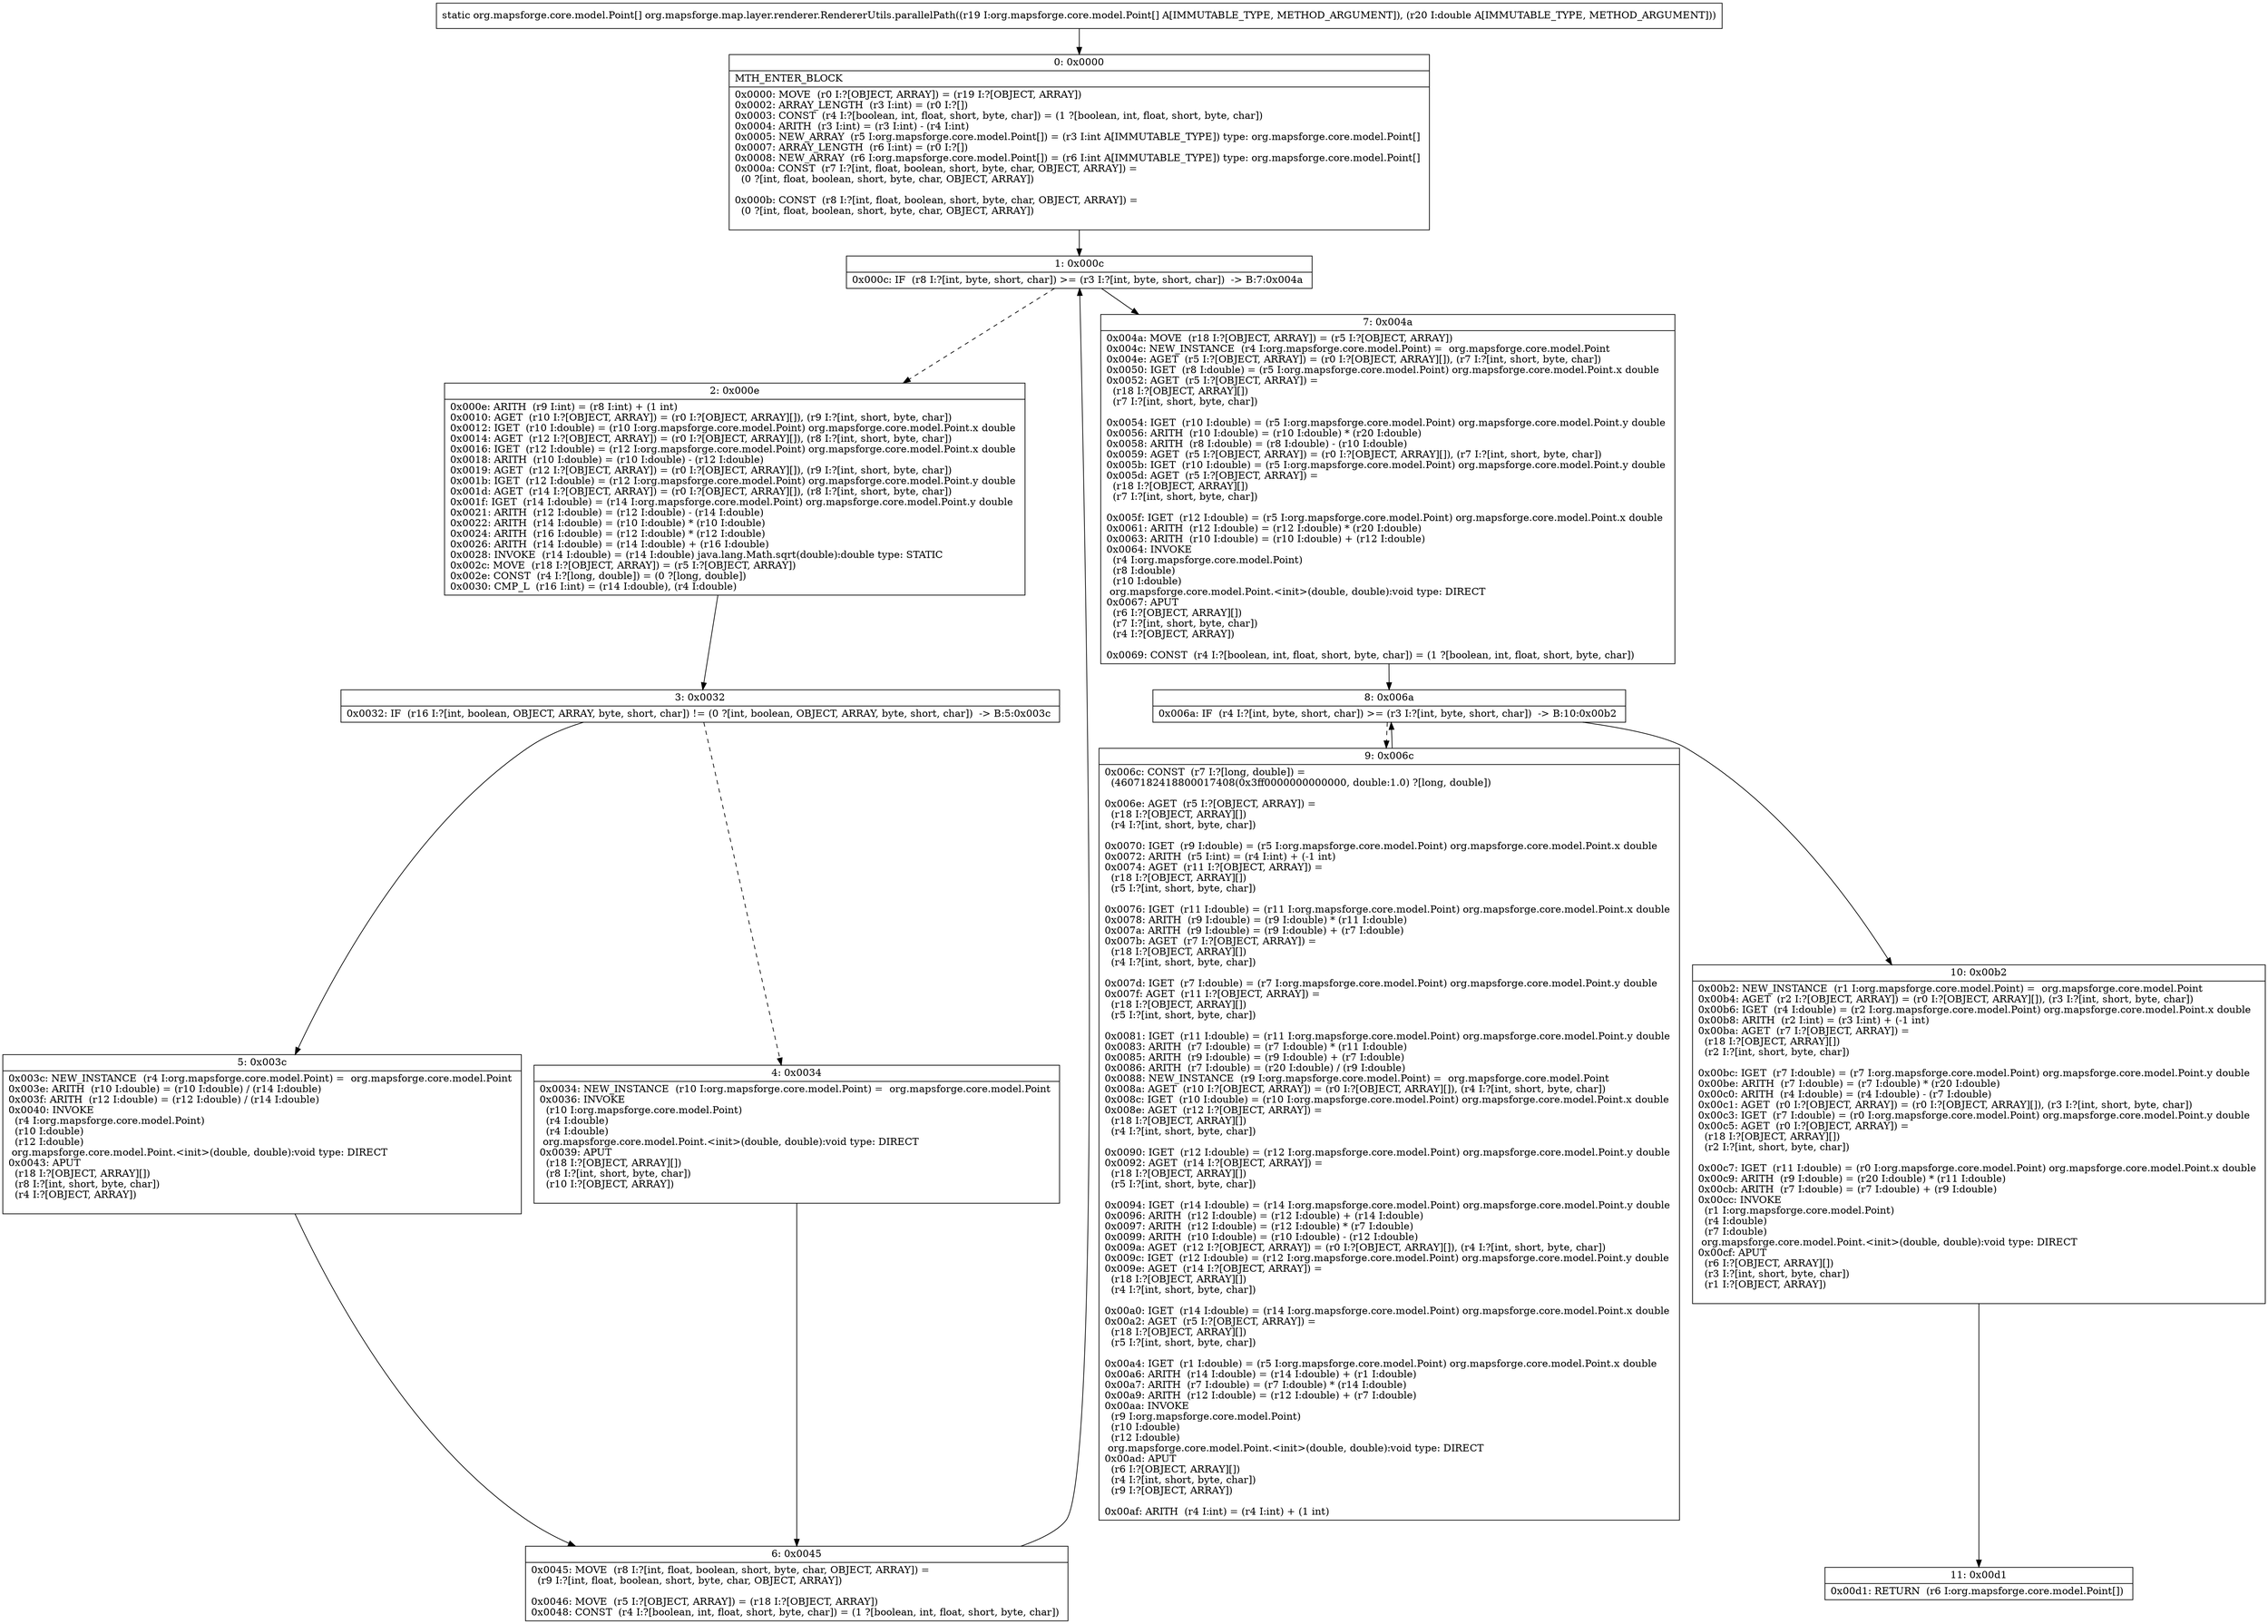 digraph "CFG fororg.mapsforge.map.layer.renderer.RendererUtils.parallelPath([Lorg\/mapsforge\/core\/model\/Point;D)[Lorg\/mapsforge\/core\/model\/Point;" {
Node_0 [shape=record,label="{0\:\ 0x0000|MTH_ENTER_BLOCK\l|0x0000: MOVE  (r0 I:?[OBJECT, ARRAY]) = (r19 I:?[OBJECT, ARRAY]) \l0x0002: ARRAY_LENGTH  (r3 I:int) = (r0 I:?[]) \l0x0003: CONST  (r4 I:?[boolean, int, float, short, byte, char]) = (1 ?[boolean, int, float, short, byte, char]) \l0x0004: ARITH  (r3 I:int) = (r3 I:int) \- (r4 I:int) \l0x0005: NEW_ARRAY  (r5 I:org.mapsforge.core.model.Point[]) = (r3 I:int A[IMMUTABLE_TYPE]) type: org.mapsforge.core.model.Point[] \l0x0007: ARRAY_LENGTH  (r6 I:int) = (r0 I:?[]) \l0x0008: NEW_ARRAY  (r6 I:org.mapsforge.core.model.Point[]) = (r6 I:int A[IMMUTABLE_TYPE]) type: org.mapsforge.core.model.Point[] \l0x000a: CONST  (r7 I:?[int, float, boolean, short, byte, char, OBJECT, ARRAY]) = \l  (0 ?[int, float, boolean, short, byte, char, OBJECT, ARRAY])\l \l0x000b: CONST  (r8 I:?[int, float, boolean, short, byte, char, OBJECT, ARRAY]) = \l  (0 ?[int, float, boolean, short, byte, char, OBJECT, ARRAY])\l \l}"];
Node_1 [shape=record,label="{1\:\ 0x000c|0x000c: IF  (r8 I:?[int, byte, short, char]) \>= (r3 I:?[int, byte, short, char])  \-\> B:7:0x004a \l}"];
Node_2 [shape=record,label="{2\:\ 0x000e|0x000e: ARITH  (r9 I:int) = (r8 I:int) + (1 int) \l0x0010: AGET  (r10 I:?[OBJECT, ARRAY]) = (r0 I:?[OBJECT, ARRAY][]), (r9 I:?[int, short, byte, char]) \l0x0012: IGET  (r10 I:double) = (r10 I:org.mapsforge.core.model.Point) org.mapsforge.core.model.Point.x double \l0x0014: AGET  (r12 I:?[OBJECT, ARRAY]) = (r0 I:?[OBJECT, ARRAY][]), (r8 I:?[int, short, byte, char]) \l0x0016: IGET  (r12 I:double) = (r12 I:org.mapsforge.core.model.Point) org.mapsforge.core.model.Point.x double \l0x0018: ARITH  (r10 I:double) = (r10 I:double) \- (r12 I:double) \l0x0019: AGET  (r12 I:?[OBJECT, ARRAY]) = (r0 I:?[OBJECT, ARRAY][]), (r9 I:?[int, short, byte, char]) \l0x001b: IGET  (r12 I:double) = (r12 I:org.mapsforge.core.model.Point) org.mapsforge.core.model.Point.y double \l0x001d: AGET  (r14 I:?[OBJECT, ARRAY]) = (r0 I:?[OBJECT, ARRAY][]), (r8 I:?[int, short, byte, char]) \l0x001f: IGET  (r14 I:double) = (r14 I:org.mapsforge.core.model.Point) org.mapsforge.core.model.Point.y double \l0x0021: ARITH  (r12 I:double) = (r12 I:double) \- (r14 I:double) \l0x0022: ARITH  (r14 I:double) = (r10 I:double) * (r10 I:double) \l0x0024: ARITH  (r16 I:double) = (r12 I:double) * (r12 I:double) \l0x0026: ARITH  (r14 I:double) = (r14 I:double) + (r16 I:double) \l0x0028: INVOKE  (r14 I:double) = (r14 I:double) java.lang.Math.sqrt(double):double type: STATIC \l0x002c: MOVE  (r18 I:?[OBJECT, ARRAY]) = (r5 I:?[OBJECT, ARRAY]) \l0x002e: CONST  (r4 I:?[long, double]) = (0 ?[long, double]) \l0x0030: CMP_L  (r16 I:int) = (r14 I:double), (r4 I:double) \l}"];
Node_3 [shape=record,label="{3\:\ 0x0032|0x0032: IF  (r16 I:?[int, boolean, OBJECT, ARRAY, byte, short, char]) != (0 ?[int, boolean, OBJECT, ARRAY, byte, short, char])  \-\> B:5:0x003c \l}"];
Node_4 [shape=record,label="{4\:\ 0x0034|0x0034: NEW_INSTANCE  (r10 I:org.mapsforge.core.model.Point) =  org.mapsforge.core.model.Point \l0x0036: INVOKE  \l  (r10 I:org.mapsforge.core.model.Point)\l  (r4 I:double)\l  (r4 I:double)\l org.mapsforge.core.model.Point.\<init\>(double, double):void type: DIRECT \l0x0039: APUT  \l  (r18 I:?[OBJECT, ARRAY][])\l  (r8 I:?[int, short, byte, char])\l  (r10 I:?[OBJECT, ARRAY])\l \l}"];
Node_5 [shape=record,label="{5\:\ 0x003c|0x003c: NEW_INSTANCE  (r4 I:org.mapsforge.core.model.Point) =  org.mapsforge.core.model.Point \l0x003e: ARITH  (r10 I:double) = (r10 I:double) \/ (r14 I:double) \l0x003f: ARITH  (r12 I:double) = (r12 I:double) \/ (r14 I:double) \l0x0040: INVOKE  \l  (r4 I:org.mapsforge.core.model.Point)\l  (r10 I:double)\l  (r12 I:double)\l org.mapsforge.core.model.Point.\<init\>(double, double):void type: DIRECT \l0x0043: APUT  \l  (r18 I:?[OBJECT, ARRAY][])\l  (r8 I:?[int, short, byte, char])\l  (r4 I:?[OBJECT, ARRAY])\l \l}"];
Node_6 [shape=record,label="{6\:\ 0x0045|0x0045: MOVE  (r8 I:?[int, float, boolean, short, byte, char, OBJECT, ARRAY]) = \l  (r9 I:?[int, float, boolean, short, byte, char, OBJECT, ARRAY])\l \l0x0046: MOVE  (r5 I:?[OBJECT, ARRAY]) = (r18 I:?[OBJECT, ARRAY]) \l0x0048: CONST  (r4 I:?[boolean, int, float, short, byte, char]) = (1 ?[boolean, int, float, short, byte, char]) \l}"];
Node_7 [shape=record,label="{7\:\ 0x004a|0x004a: MOVE  (r18 I:?[OBJECT, ARRAY]) = (r5 I:?[OBJECT, ARRAY]) \l0x004c: NEW_INSTANCE  (r4 I:org.mapsforge.core.model.Point) =  org.mapsforge.core.model.Point \l0x004e: AGET  (r5 I:?[OBJECT, ARRAY]) = (r0 I:?[OBJECT, ARRAY][]), (r7 I:?[int, short, byte, char]) \l0x0050: IGET  (r8 I:double) = (r5 I:org.mapsforge.core.model.Point) org.mapsforge.core.model.Point.x double \l0x0052: AGET  (r5 I:?[OBJECT, ARRAY]) = \l  (r18 I:?[OBJECT, ARRAY][])\l  (r7 I:?[int, short, byte, char])\l \l0x0054: IGET  (r10 I:double) = (r5 I:org.mapsforge.core.model.Point) org.mapsforge.core.model.Point.y double \l0x0056: ARITH  (r10 I:double) = (r10 I:double) * (r20 I:double) \l0x0058: ARITH  (r8 I:double) = (r8 I:double) \- (r10 I:double) \l0x0059: AGET  (r5 I:?[OBJECT, ARRAY]) = (r0 I:?[OBJECT, ARRAY][]), (r7 I:?[int, short, byte, char]) \l0x005b: IGET  (r10 I:double) = (r5 I:org.mapsforge.core.model.Point) org.mapsforge.core.model.Point.y double \l0x005d: AGET  (r5 I:?[OBJECT, ARRAY]) = \l  (r18 I:?[OBJECT, ARRAY][])\l  (r7 I:?[int, short, byte, char])\l \l0x005f: IGET  (r12 I:double) = (r5 I:org.mapsforge.core.model.Point) org.mapsforge.core.model.Point.x double \l0x0061: ARITH  (r12 I:double) = (r12 I:double) * (r20 I:double) \l0x0063: ARITH  (r10 I:double) = (r10 I:double) + (r12 I:double) \l0x0064: INVOKE  \l  (r4 I:org.mapsforge.core.model.Point)\l  (r8 I:double)\l  (r10 I:double)\l org.mapsforge.core.model.Point.\<init\>(double, double):void type: DIRECT \l0x0067: APUT  \l  (r6 I:?[OBJECT, ARRAY][])\l  (r7 I:?[int, short, byte, char])\l  (r4 I:?[OBJECT, ARRAY])\l \l0x0069: CONST  (r4 I:?[boolean, int, float, short, byte, char]) = (1 ?[boolean, int, float, short, byte, char]) \l}"];
Node_8 [shape=record,label="{8\:\ 0x006a|0x006a: IF  (r4 I:?[int, byte, short, char]) \>= (r3 I:?[int, byte, short, char])  \-\> B:10:0x00b2 \l}"];
Node_9 [shape=record,label="{9\:\ 0x006c|0x006c: CONST  (r7 I:?[long, double]) = \l  (4607182418800017408(0x3ff0000000000000, double:1.0) ?[long, double])\l \l0x006e: AGET  (r5 I:?[OBJECT, ARRAY]) = \l  (r18 I:?[OBJECT, ARRAY][])\l  (r4 I:?[int, short, byte, char])\l \l0x0070: IGET  (r9 I:double) = (r5 I:org.mapsforge.core.model.Point) org.mapsforge.core.model.Point.x double \l0x0072: ARITH  (r5 I:int) = (r4 I:int) + (\-1 int) \l0x0074: AGET  (r11 I:?[OBJECT, ARRAY]) = \l  (r18 I:?[OBJECT, ARRAY][])\l  (r5 I:?[int, short, byte, char])\l \l0x0076: IGET  (r11 I:double) = (r11 I:org.mapsforge.core.model.Point) org.mapsforge.core.model.Point.x double \l0x0078: ARITH  (r9 I:double) = (r9 I:double) * (r11 I:double) \l0x007a: ARITH  (r9 I:double) = (r9 I:double) + (r7 I:double) \l0x007b: AGET  (r7 I:?[OBJECT, ARRAY]) = \l  (r18 I:?[OBJECT, ARRAY][])\l  (r4 I:?[int, short, byte, char])\l \l0x007d: IGET  (r7 I:double) = (r7 I:org.mapsforge.core.model.Point) org.mapsforge.core.model.Point.y double \l0x007f: AGET  (r11 I:?[OBJECT, ARRAY]) = \l  (r18 I:?[OBJECT, ARRAY][])\l  (r5 I:?[int, short, byte, char])\l \l0x0081: IGET  (r11 I:double) = (r11 I:org.mapsforge.core.model.Point) org.mapsforge.core.model.Point.y double \l0x0083: ARITH  (r7 I:double) = (r7 I:double) * (r11 I:double) \l0x0085: ARITH  (r9 I:double) = (r9 I:double) + (r7 I:double) \l0x0086: ARITH  (r7 I:double) = (r20 I:double) \/ (r9 I:double) \l0x0088: NEW_INSTANCE  (r9 I:org.mapsforge.core.model.Point) =  org.mapsforge.core.model.Point \l0x008a: AGET  (r10 I:?[OBJECT, ARRAY]) = (r0 I:?[OBJECT, ARRAY][]), (r4 I:?[int, short, byte, char]) \l0x008c: IGET  (r10 I:double) = (r10 I:org.mapsforge.core.model.Point) org.mapsforge.core.model.Point.x double \l0x008e: AGET  (r12 I:?[OBJECT, ARRAY]) = \l  (r18 I:?[OBJECT, ARRAY][])\l  (r4 I:?[int, short, byte, char])\l \l0x0090: IGET  (r12 I:double) = (r12 I:org.mapsforge.core.model.Point) org.mapsforge.core.model.Point.y double \l0x0092: AGET  (r14 I:?[OBJECT, ARRAY]) = \l  (r18 I:?[OBJECT, ARRAY][])\l  (r5 I:?[int, short, byte, char])\l \l0x0094: IGET  (r14 I:double) = (r14 I:org.mapsforge.core.model.Point) org.mapsforge.core.model.Point.y double \l0x0096: ARITH  (r12 I:double) = (r12 I:double) + (r14 I:double) \l0x0097: ARITH  (r12 I:double) = (r12 I:double) * (r7 I:double) \l0x0099: ARITH  (r10 I:double) = (r10 I:double) \- (r12 I:double) \l0x009a: AGET  (r12 I:?[OBJECT, ARRAY]) = (r0 I:?[OBJECT, ARRAY][]), (r4 I:?[int, short, byte, char]) \l0x009c: IGET  (r12 I:double) = (r12 I:org.mapsforge.core.model.Point) org.mapsforge.core.model.Point.y double \l0x009e: AGET  (r14 I:?[OBJECT, ARRAY]) = \l  (r18 I:?[OBJECT, ARRAY][])\l  (r4 I:?[int, short, byte, char])\l \l0x00a0: IGET  (r14 I:double) = (r14 I:org.mapsforge.core.model.Point) org.mapsforge.core.model.Point.x double \l0x00a2: AGET  (r5 I:?[OBJECT, ARRAY]) = \l  (r18 I:?[OBJECT, ARRAY][])\l  (r5 I:?[int, short, byte, char])\l \l0x00a4: IGET  (r1 I:double) = (r5 I:org.mapsforge.core.model.Point) org.mapsforge.core.model.Point.x double \l0x00a6: ARITH  (r14 I:double) = (r14 I:double) + (r1 I:double) \l0x00a7: ARITH  (r7 I:double) = (r7 I:double) * (r14 I:double) \l0x00a9: ARITH  (r12 I:double) = (r12 I:double) + (r7 I:double) \l0x00aa: INVOKE  \l  (r9 I:org.mapsforge.core.model.Point)\l  (r10 I:double)\l  (r12 I:double)\l org.mapsforge.core.model.Point.\<init\>(double, double):void type: DIRECT \l0x00ad: APUT  \l  (r6 I:?[OBJECT, ARRAY][])\l  (r4 I:?[int, short, byte, char])\l  (r9 I:?[OBJECT, ARRAY])\l \l0x00af: ARITH  (r4 I:int) = (r4 I:int) + (1 int) \l}"];
Node_10 [shape=record,label="{10\:\ 0x00b2|0x00b2: NEW_INSTANCE  (r1 I:org.mapsforge.core.model.Point) =  org.mapsforge.core.model.Point \l0x00b4: AGET  (r2 I:?[OBJECT, ARRAY]) = (r0 I:?[OBJECT, ARRAY][]), (r3 I:?[int, short, byte, char]) \l0x00b6: IGET  (r4 I:double) = (r2 I:org.mapsforge.core.model.Point) org.mapsforge.core.model.Point.x double \l0x00b8: ARITH  (r2 I:int) = (r3 I:int) + (\-1 int) \l0x00ba: AGET  (r7 I:?[OBJECT, ARRAY]) = \l  (r18 I:?[OBJECT, ARRAY][])\l  (r2 I:?[int, short, byte, char])\l \l0x00bc: IGET  (r7 I:double) = (r7 I:org.mapsforge.core.model.Point) org.mapsforge.core.model.Point.y double \l0x00be: ARITH  (r7 I:double) = (r7 I:double) * (r20 I:double) \l0x00c0: ARITH  (r4 I:double) = (r4 I:double) \- (r7 I:double) \l0x00c1: AGET  (r0 I:?[OBJECT, ARRAY]) = (r0 I:?[OBJECT, ARRAY][]), (r3 I:?[int, short, byte, char]) \l0x00c3: IGET  (r7 I:double) = (r0 I:org.mapsforge.core.model.Point) org.mapsforge.core.model.Point.y double \l0x00c5: AGET  (r0 I:?[OBJECT, ARRAY]) = \l  (r18 I:?[OBJECT, ARRAY][])\l  (r2 I:?[int, short, byte, char])\l \l0x00c7: IGET  (r11 I:double) = (r0 I:org.mapsforge.core.model.Point) org.mapsforge.core.model.Point.x double \l0x00c9: ARITH  (r9 I:double) = (r20 I:double) * (r11 I:double) \l0x00cb: ARITH  (r7 I:double) = (r7 I:double) + (r9 I:double) \l0x00cc: INVOKE  \l  (r1 I:org.mapsforge.core.model.Point)\l  (r4 I:double)\l  (r7 I:double)\l org.mapsforge.core.model.Point.\<init\>(double, double):void type: DIRECT \l0x00cf: APUT  \l  (r6 I:?[OBJECT, ARRAY][])\l  (r3 I:?[int, short, byte, char])\l  (r1 I:?[OBJECT, ARRAY])\l \l}"];
Node_11 [shape=record,label="{11\:\ 0x00d1|0x00d1: RETURN  (r6 I:org.mapsforge.core.model.Point[]) \l}"];
MethodNode[shape=record,label="{static org.mapsforge.core.model.Point[] org.mapsforge.map.layer.renderer.RendererUtils.parallelPath((r19 I:org.mapsforge.core.model.Point[] A[IMMUTABLE_TYPE, METHOD_ARGUMENT]), (r20 I:double A[IMMUTABLE_TYPE, METHOD_ARGUMENT])) }"];
MethodNode -> Node_0;
Node_0 -> Node_1;
Node_1 -> Node_2[style=dashed];
Node_1 -> Node_7;
Node_2 -> Node_3;
Node_3 -> Node_4[style=dashed];
Node_3 -> Node_5;
Node_4 -> Node_6;
Node_5 -> Node_6;
Node_6 -> Node_1;
Node_7 -> Node_8;
Node_8 -> Node_9[style=dashed];
Node_8 -> Node_10;
Node_9 -> Node_8;
Node_10 -> Node_11;
}


